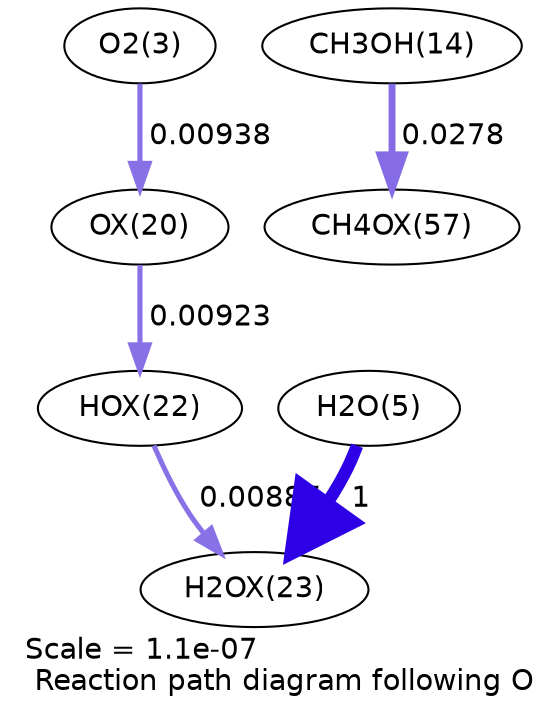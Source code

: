 digraph reaction_paths {
center=1;
s5 -> s26[fontname="Helvetica", penwidth=2.47, arrowsize=1.24, color="0.7, 0.509, 0.9"
, label=" 0.00938"];
s26 -> s28[fontname="Helvetica", penwidth=2.46, arrowsize=1.23, color="0.7, 0.509, 0.9"
, label=" 0.00923"];
s28 -> s29[fontname="Helvetica", penwidth=2.43, arrowsize=1.22, color="0.7, 0.509, 0.9"
, label=" 0.00887"];
s16 -> s42[fontname="Helvetica", penwidth=3.3, arrowsize=1.65, color="0.7, 0.528, 0.9"
, label=" 0.0278"];
s7 -> s29[fontname="Helvetica", penwidth=6, arrowsize=3, color="0.7, 1.5, 0.9"
, label=" 1"];
s5 [ fontname="Helvetica", label="O2(3)"];
s7 [ fontname="Helvetica", label="H2O(5)"];
s16 [ fontname="Helvetica", label="CH3OH(14)"];
s26 [ fontname="Helvetica", label="OX(20)"];
s28 [ fontname="Helvetica", label="HOX(22)"];
s29 [ fontname="Helvetica", label="H2OX(23)"];
s42 [ fontname="Helvetica", label="CH4OX(57)"];
 label = "Scale = 1.1e-07\l Reaction path diagram following O";
 fontname = "Helvetica";
}

